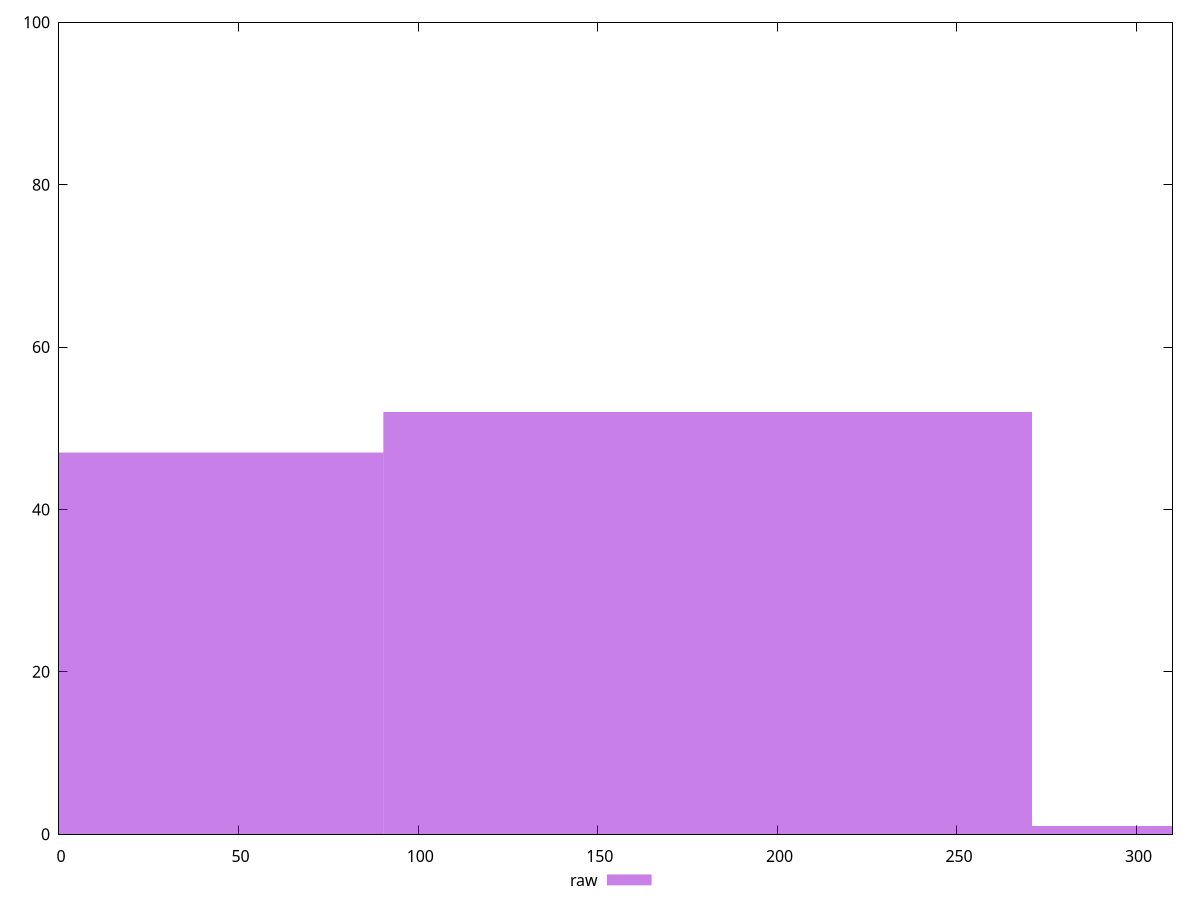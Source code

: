 reset

$raw <<EOF
361.1796208369871 1
180.58981041849356 52
0 47
EOF

set key outside below
set boxwidth 180.58981041849356
set xrange [0:310]
set yrange [0:100]
set trange [0:100]
set style fill transparent solid 0.5 noborder
set terminal svg size 640, 490 enhanced background rgb 'white'
set output "report_00017_2021-02-10T15-08-03.406Z/unused-css-rules/samples/pages+cached/raw/histogram.svg"

plot $raw title "raw" with boxes

reset
